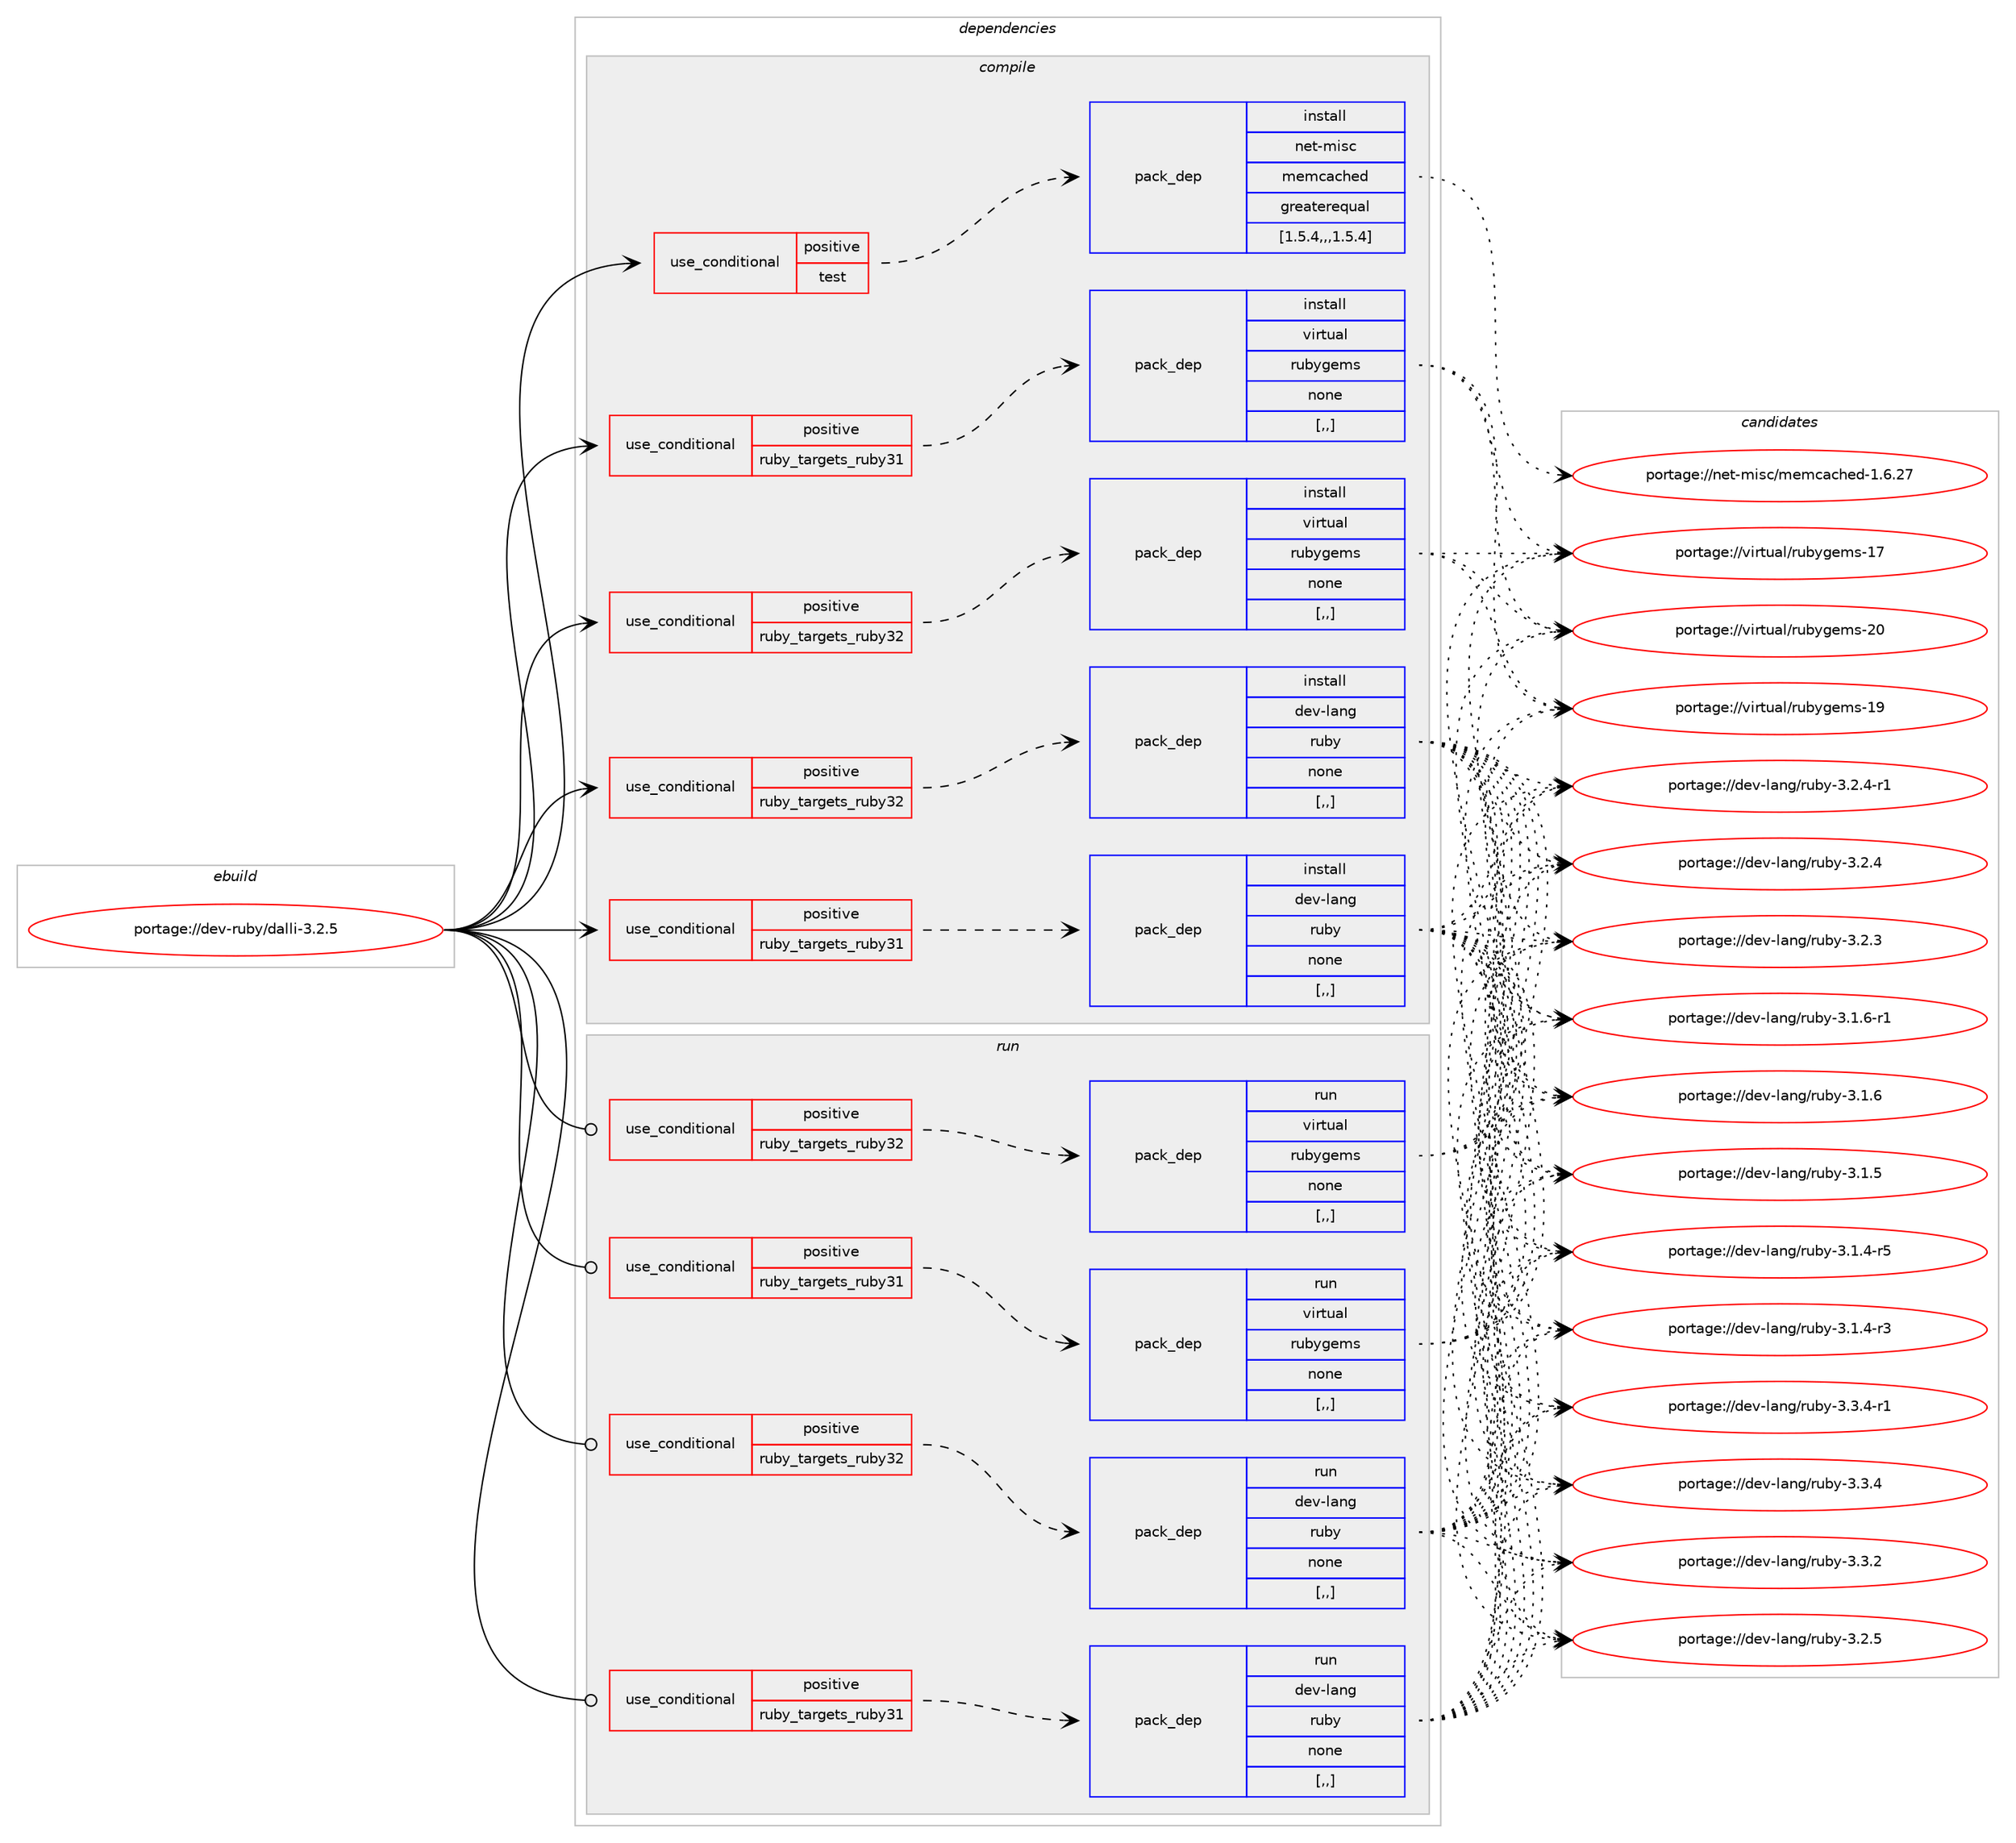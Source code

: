 digraph prolog {

# *************
# Graph options
# *************

newrank=true;
concentrate=true;
compound=true;
graph [rankdir=LR,fontname=Helvetica,fontsize=10,ranksep=1.5];#, ranksep=2.5, nodesep=0.2];
edge  [arrowhead=vee];
node  [fontname=Helvetica,fontsize=10];

# **********
# The ebuild
# **********

subgraph cluster_leftcol {
color=gray;
label=<<i>ebuild</i>>;
id [label="portage://dev-ruby/dalli-3.2.5", color=red, width=4, href="../dev-ruby/dalli-3.2.5.svg"];
}

# ****************
# The dependencies
# ****************

subgraph cluster_midcol {
color=gray;
label=<<i>dependencies</i>>;
subgraph cluster_compile {
fillcolor="#eeeeee";
style=filled;
label=<<i>compile</i>>;
subgraph cond46342 {
dependency180759 [label=<<TABLE BORDER="0" CELLBORDER="1" CELLSPACING="0" CELLPADDING="4"><TR><TD ROWSPAN="3" CELLPADDING="10">use_conditional</TD></TR><TR><TD>positive</TD></TR><TR><TD>ruby_targets_ruby31</TD></TR></TABLE>>, shape=none, color=red];
subgraph pack133124 {
dependency180760 [label=<<TABLE BORDER="0" CELLBORDER="1" CELLSPACING="0" CELLPADDING="4" WIDTH="220"><TR><TD ROWSPAN="6" CELLPADDING="30">pack_dep</TD></TR><TR><TD WIDTH="110">install</TD></TR><TR><TD>dev-lang</TD></TR><TR><TD>ruby</TD></TR><TR><TD>none</TD></TR><TR><TD>[,,]</TD></TR></TABLE>>, shape=none, color=blue];
}
dependency180759:e -> dependency180760:w [weight=20,style="dashed",arrowhead="vee"];
}
id:e -> dependency180759:w [weight=20,style="solid",arrowhead="vee"];
subgraph cond46343 {
dependency180761 [label=<<TABLE BORDER="0" CELLBORDER="1" CELLSPACING="0" CELLPADDING="4"><TR><TD ROWSPAN="3" CELLPADDING="10">use_conditional</TD></TR><TR><TD>positive</TD></TR><TR><TD>ruby_targets_ruby31</TD></TR></TABLE>>, shape=none, color=red];
subgraph pack133125 {
dependency180762 [label=<<TABLE BORDER="0" CELLBORDER="1" CELLSPACING="0" CELLPADDING="4" WIDTH="220"><TR><TD ROWSPAN="6" CELLPADDING="30">pack_dep</TD></TR><TR><TD WIDTH="110">install</TD></TR><TR><TD>virtual</TD></TR><TR><TD>rubygems</TD></TR><TR><TD>none</TD></TR><TR><TD>[,,]</TD></TR></TABLE>>, shape=none, color=blue];
}
dependency180761:e -> dependency180762:w [weight=20,style="dashed",arrowhead="vee"];
}
id:e -> dependency180761:w [weight=20,style="solid",arrowhead="vee"];
subgraph cond46344 {
dependency180763 [label=<<TABLE BORDER="0" CELLBORDER="1" CELLSPACING="0" CELLPADDING="4"><TR><TD ROWSPAN="3" CELLPADDING="10">use_conditional</TD></TR><TR><TD>positive</TD></TR><TR><TD>ruby_targets_ruby32</TD></TR></TABLE>>, shape=none, color=red];
subgraph pack133126 {
dependency180764 [label=<<TABLE BORDER="0" CELLBORDER="1" CELLSPACING="0" CELLPADDING="4" WIDTH="220"><TR><TD ROWSPAN="6" CELLPADDING="30">pack_dep</TD></TR><TR><TD WIDTH="110">install</TD></TR><TR><TD>dev-lang</TD></TR><TR><TD>ruby</TD></TR><TR><TD>none</TD></TR><TR><TD>[,,]</TD></TR></TABLE>>, shape=none, color=blue];
}
dependency180763:e -> dependency180764:w [weight=20,style="dashed",arrowhead="vee"];
}
id:e -> dependency180763:w [weight=20,style="solid",arrowhead="vee"];
subgraph cond46345 {
dependency180765 [label=<<TABLE BORDER="0" CELLBORDER="1" CELLSPACING="0" CELLPADDING="4"><TR><TD ROWSPAN="3" CELLPADDING="10">use_conditional</TD></TR><TR><TD>positive</TD></TR><TR><TD>ruby_targets_ruby32</TD></TR></TABLE>>, shape=none, color=red];
subgraph pack133127 {
dependency180766 [label=<<TABLE BORDER="0" CELLBORDER="1" CELLSPACING="0" CELLPADDING="4" WIDTH="220"><TR><TD ROWSPAN="6" CELLPADDING="30">pack_dep</TD></TR><TR><TD WIDTH="110">install</TD></TR><TR><TD>virtual</TD></TR><TR><TD>rubygems</TD></TR><TR><TD>none</TD></TR><TR><TD>[,,]</TD></TR></TABLE>>, shape=none, color=blue];
}
dependency180765:e -> dependency180766:w [weight=20,style="dashed",arrowhead="vee"];
}
id:e -> dependency180765:w [weight=20,style="solid",arrowhead="vee"];
subgraph cond46346 {
dependency180767 [label=<<TABLE BORDER="0" CELLBORDER="1" CELLSPACING="0" CELLPADDING="4"><TR><TD ROWSPAN="3" CELLPADDING="10">use_conditional</TD></TR><TR><TD>positive</TD></TR><TR><TD>test</TD></TR></TABLE>>, shape=none, color=red];
subgraph pack133128 {
dependency180768 [label=<<TABLE BORDER="0" CELLBORDER="1" CELLSPACING="0" CELLPADDING="4" WIDTH="220"><TR><TD ROWSPAN="6" CELLPADDING="30">pack_dep</TD></TR><TR><TD WIDTH="110">install</TD></TR><TR><TD>net-misc</TD></TR><TR><TD>memcached</TD></TR><TR><TD>greaterequal</TD></TR><TR><TD>[1.5.4,,,1.5.4]</TD></TR></TABLE>>, shape=none, color=blue];
}
dependency180767:e -> dependency180768:w [weight=20,style="dashed",arrowhead="vee"];
}
id:e -> dependency180767:w [weight=20,style="solid",arrowhead="vee"];
}
subgraph cluster_compileandrun {
fillcolor="#eeeeee";
style=filled;
label=<<i>compile and run</i>>;
}
subgraph cluster_run {
fillcolor="#eeeeee";
style=filled;
label=<<i>run</i>>;
subgraph cond46347 {
dependency180769 [label=<<TABLE BORDER="0" CELLBORDER="1" CELLSPACING="0" CELLPADDING="4"><TR><TD ROWSPAN="3" CELLPADDING="10">use_conditional</TD></TR><TR><TD>positive</TD></TR><TR><TD>ruby_targets_ruby31</TD></TR></TABLE>>, shape=none, color=red];
subgraph pack133129 {
dependency180770 [label=<<TABLE BORDER="0" CELLBORDER="1" CELLSPACING="0" CELLPADDING="4" WIDTH="220"><TR><TD ROWSPAN="6" CELLPADDING="30">pack_dep</TD></TR><TR><TD WIDTH="110">run</TD></TR><TR><TD>dev-lang</TD></TR><TR><TD>ruby</TD></TR><TR><TD>none</TD></TR><TR><TD>[,,]</TD></TR></TABLE>>, shape=none, color=blue];
}
dependency180769:e -> dependency180770:w [weight=20,style="dashed",arrowhead="vee"];
}
id:e -> dependency180769:w [weight=20,style="solid",arrowhead="odot"];
subgraph cond46348 {
dependency180771 [label=<<TABLE BORDER="0" CELLBORDER="1" CELLSPACING="0" CELLPADDING="4"><TR><TD ROWSPAN="3" CELLPADDING="10">use_conditional</TD></TR><TR><TD>positive</TD></TR><TR><TD>ruby_targets_ruby31</TD></TR></TABLE>>, shape=none, color=red];
subgraph pack133130 {
dependency180772 [label=<<TABLE BORDER="0" CELLBORDER="1" CELLSPACING="0" CELLPADDING="4" WIDTH="220"><TR><TD ROWSPAN="6" CELLPADDING="30">pack_dep</TD></TR><TR><TD WIDTH="110">run</TD></TR><TR><TD>virtual</TD></TR><TR><TD>rubygems</TD></TR><TR><TD>none</TD></TR><TR><TD>[,,]</TD></TR></TABLE>>, shape=none, color=blue];
}
dependency180771:e -> dependency180772:w [weight=20,style="dashed",arrowhead="vee"];
}
id:e -> dependency180771:w [weight=20,style="solid",arrowhead="odot"];
subgraph cond46349 {
dependency180773 [label=<<TABLE BORDER="0" CELLBORDER="1" CELLSPACING="0" CELLPADDING="4"><TR><TD ROWSPAN="3" CELLPADDING="10">use_conditional</TD></TR><TR><TD>positive</TD></TR><TR><TD>ruby_targets_ruby32</TD></TR></TABLE>>, shape=none, color=red];
subgraph pack133131 {
dependency180774 [label=<<TABLE BORDER="0" CELLBORDER="1" CELLSPACING="0" CELLPADDING="4" WIDTH="220"><TR><TD ROWSPAN="6" CELLPADDING="30">pack_dep</TD></TR><TR><TD WIDTH="110">run</TD></TR><TR><TD>dev-lang</TD></TR><TR><TD>ruby</TD></TR><TR><TD>none</TD></TR><TR><TD>[,,]</TD></TR></TABLE>>, shape=none, color=blue];
}
dependency180773:e -> dependency180774:w [weight=20,style="dashed",arrowhead="vee"];
}
id:e -> dependency180773:w [weight=20,style="solid",arrowhead="odot"];
subgraph cond46350 {
dependency180775 [label=<<TABLE BORDER="0" CELLBORDER="1" CELLSPACING="0" CELLPADDING="4"><TR><TD ROWSPAN="3" CELLPADDING="10">use_conditional</TD></TR><TR><TD>positive</TD></TR><TR><TD>ruby_targets_ruby32</TD></TR></TABLE>>, shape=none, color=red];
subgraph pack133132 {
dependency180776 [label=<<TABLE BORDER="0" CELLBORDER="1" CELLSPACING="0" CELLPADDING="4" WIDTH="220"><TR><TD ROWSPAN="6" CELLPADDING="30">pack_dep</TD></TR><TR><TD WIDTH="110">run</TD></TR><TR><TD>virtual</TD></TR><TR><TD>rubygems</TD></TR><TR><TD>none</TD></TR><TR><TD>[,,]</TD></TR></TABLE>>, shape=none, color=blue];
}
dependency180775:e -> dependency180776:w [weight=20,style="dashed",arrowhead="vee"];
}
id:e -> dependency180775:w [weight=20,style="solid",arrowhead="odot"];
}
}

# **************
# The candidates
# **************

subgraph cluster_choices {
rank=same;
color=gray;
label=<<i>candidates</i>>;

subgraph choice133124 {
color=black;
nodesep=1;
choice100101118451089711010347114117981214551465146524511449 [label="portage://dev-lang/ruby-3.3.4-r1", color=red, width=4,href="../dev-lang/ruby-3.3.4-r1.svg"];
choice10010111845108971101034711411798121455146514652 [label="portage://dev-lang/ruby-3.3.4", color=red, width=4,href="../dev-lang/ruby-3.3.4.svg"];
choice10010111845108971101034711411798121455146514650 [label="portage://dev-lang/ruby-3.3.2", color=red, width=4,href="../dev-lang/ruby-3.3.2.svg"];
choice10010111845108971101034711411798121455146504653 [label="portage://dev-lang/ruby-3.2.5", color=red, width=4,href="../dev-lang/ruby-3.2.5.svg"];
choice100101118451089711010347114117981214551465046524511449 [label="portage://dev-lang/ruby-3.2.4-r1", color=red, width=4,href="../dev-lang/ruby-3.2.4-r1.svg"];
choice10010111845108971101034711411798121455146504652 [label="portage://dev-lang/ruby-3.2.4", color=red, width=4,href="../dev-lang/ruby-3.2.4.svg"];
choice10010111845108971101034711411798121455146504651 [label="portage://dev-lang/ruby-3.2.3", color=red, width=4,href="../dev-lang/ruby-3.2.3.svg"];
choice100101118451089711010347114117981214551464946544511449 [label="portage://dev-lang/ruby-3.1.6-r1", color=red, width=4,href="../dev-lang/ruby-3.1.6-r1.svg"];
choice10010111845108971101034711411798121455146494654 [label="portage://dev-lang/ruby-3.1.6", color=red, width=4,href="../dev-lang/ruby-3.1.6.svg"];
choice10010111845108971101034711411798121455146494653 [label="portage://dev-lang/ruby-3.1.5", color=red, width=4,href="../dev-lang/ruby-3.1.5.svg"];
choice100101118451089711010347114117981214551464946524511453 [label="portage://dev-lang/ruby-3.1.4-r5", color=red, width=4,href="../dev-lang/ruby-3.1.4-r5.svg"];
choice100101118451089711010347114117981214551464946524511451 [label="portage://dev-lang/ruby-3.1.4-r3", color=red, width=4,href="../dev-lang/ruby-3.1.4-r3.svg"];
dependency180760:e -> choice100101118451089711010347114117981214551465146524511449:w [style=dotted,weight="100"];
dependency180760:e -> choice10010111845108971101034711411798121455146514652:w [style=dotted,weight="100"];
dependency180760:e -> choice10010111845108971101034711411798121455146514650:w [style=dotted,weight="100"];
dependency180760:e -> choice10010111845108971101034711411798121455146504653:w [style=dotted,weight="100"];
dependency180760:e -> choice100101118451089711010347114117981214551465046524511449:w [style=dotted,weight="100"];
dependency180760:e -> choice10010111845108971101034711411798121455146504652:w [style=dotted,weight="100"];
dependency180760:e -> choice10010111845108971101034711411798121455146504651:w [style=dotted,weight="100"];
dependency180760:e -> choice100101118451089711010347114117981214551464946544511449:w [style=dotted,weight="100"];
dependency180760:e -> choice10010111845108971101034711411798121455146494654:w [style=dotted,weight="100"];
dependency180760:e -> choice10010111845108971101034711411798121455146494653:w [style=dotted,weight="100"];
dependency180760:e -> choice100101118451089711010347114117981214551464946524511453:w [style=dotted,weight="100"];
dependency180760:e -> choice100101118451089711010347114117981214551464946524511451:w [style=dotted,weight="100"];
}
subgraph choice133125 {
color=black;
nodesep=1;
choice118105114116117971084711411798121103101109115455048 [label="portage://virtual/rubygems-20", color=red, width=4,href="../virtual/rubygems-20.svg"];
choice118105114116117971084711411798121103101109115454957 [label="portage://virtual/rubygems-19", color=red, width=4,href="../virtual/rubygems-19.svg"];
choice118105114116117971084711411798121103101109115454955 [label="portage://virtual/rubygems-17", color=red, width=4,href="../virtual/rubygems-17.svg"];
dependency180762:e -> choice118105114116117971084711411798121103101109115455048:w [style=dotted,weight="100"];
dependency180762:e -> choice118105114116117971084711411798121103101109115454957:w [style=dotted,weight="100"];
dependency180762:e -> choice118105114116117971084711411798121103101109115454955:w [style=dotted,weight="100"];
}
subgraph choice133126 {
color=black;
nodesep=1;
choice100101118451089711010347114117981214551465146524511449 [label="portage://dev-lang/ruby-3.3.4-r1", color=red, width=4,href="../dev-lang/ruby-3.3.4-r1.svg"];
choice10010111845108971101034711411798121455146514652 [label="portage://dev-lang/ruby-3.3.4", color=red, width=4,href="../dev-lang/ruby-3.3.4.svg"];
choice10010111845108971101034711411798121455146514650 [label="portage://dev-lang/ruby-3.3.2", color=red, width=4,href="../dev-lang/ruby-3.3.2.svg"];
choice10010111845108971101034711411798121455146504653 [label="portage://dev-lang/ruby-3.2.5", color=red, width=4,href="../dev-lang/ruby-3.2.5.svg"];
choice100101118451089711010347114117981214551465046524511449 [label="portage://dev-lang/ruby-3.2.4-r1", color=red, width=4,href="../dev-lang/ruby-3.2.4-r1.svg"];
choice10010111845108971101034711411798121455146504652 [label="portage://dev-lang/ruby-3.2.4", color=red, width=4,href="../dev-lang/ruby-3.2.4.svg"];
choice10010111845108971101034711411798121455146504651 [label="portage://dev-lang/ruby-3.2.3", color=red, width=4,href="../dev-lang/ruby-3.2.3.svg"];
choice100101118451089711010347114117981214551464946544511449 [label="portage://dev-lang/ruby-3.1.6-r1", color=red, width=4,href="../dev-lang/ruby-3.1.6-r1.svg"];
choice10010111845108971101034711411798121455146494654 [label="portage://dev-lang/ruby-3.1.6", color=red, width=4,href="../dev-lang/ruby-3.1.6.svg"];
choice10010111845108971101034711411798121455146494653 [label="portage://dev-lang/ruby-3.1.5", color=red, width=4,href="../dev-lang/ruby-3.1.5.svg"];
choice100101118451089711010347114117981214551464946524511453 [label="portage://dev-lang/ruby-3.1.4-r5", color=red, width=4,href="../dev-lang/ruby-3.1.4-r5.svg"];
choice100101118451089711010347114117981214551464946524511451 [label="portage://dev-lang/ruby-3.1.4-r3", color=red, width=4,href="../dev-lang/ruby-3.1.4-r3.svg"];
dependency180764:e -> choice100101118451089711010347114117981214551465146524511449:w [style=dotted,weight="100"];
dependency180764:e -> choice10010111845108971101034711411798121455146514652:w [style=dotted,weight="100"];
dependency180764:e -> choice10010111845108971101034711411798121455146514650:w [style=dotted,weight="100"];
dependency180764:e -> choice10010111845108971101034711411798121455146504653:w [style=dotted,weight="100"];
dependency180764:e -> choice100101118451089711010347114117981214551465046524511449:w [style=dotted,weight="100"];
dependency180764:e -> choice10010111845108971101034711411798121455146504652:w [style=dotted,weight="100"];
dependency180764:e -> choice10010111845108971101034711411798121455146504651:w [style=dotted,weight="100"];
dependency180764:e -> choice100101118451089711010347114117981214551464946544511449:w [style=dotted,weight="100"];
dependency180764:e -> choice10010111845108971101034711411798121455146494654:w [style=dotted,weight="100"];
dependency180764:e -> choice10010111845108971101034711411798121455146494653:w [style=dotted,weight="100"];
dependency180764:e -> choice100101118451089711010347114117981214551464946524511453:w [style=dotted,weight="100"];
dependency180764:e -> choice100101118451089711010347114117981214551464946524511451:w [style=dotted,weight="100"];
}
subgraph choice133127 {
color=black;
nodesep=1;
choice118105114116117971084711411798121103101109115455048 [label="portage://virtual/rubygems-20", color=red, width=4,href="../virtual/rubygems-20.svg"];
choice118105114116117971084711411798121103101109115454957 [label="portage://virtual/rubygems-19", color=red, width=4,href="../virtual/rubygems-19.svg"];
choice118105114116117971084711411798121103101109115454955 [label="portage://virtual/rubygems-17", color=red, width=4,href="../virtual/rubygems-17.svg"];
dependency180766:e -> choice118105114116117971084711411798121103101109115455048:w [style=dotted,weight="100"];
dependency180766:e -> choice118105114116117971084711411798121103101109115454957:w [style=dotted,weight="100"];
dependency180766:e -> choice118105114116117971084711411798121103101109115454955:w [style=dotted,weight="100"];
}
subgraph choice133128 {
color=black;
nodesep=1;
choice11010111645109105115994710910110999979910410110045494654465055 [label="portage://net-misc/memcached-1.6.27", color=red, width=4,href="../net-misc/memcached-1.6.27.svg"];
dependency180768:e -> choice11010111645109105115994710910110999979910410110045494654465055:w [style=dotted,weight="100"];
}
subgraph choice133129 {
color=black;
nodesep=1;
choice100101118451089711010347114117981214551465146524511449 [label="portage://dev-lang/ruby-3.3.4-r1", color=red, width=4,href="../dev-lang/ruby-3.3.4-r1.svg"];
choice10010111845108971101034711411798121455146514652 [label="portage://dev-lang/ruby-3.3.4", color=red, width=4,href="../dev-lang/ruby-3.3.4.svg"];
choice10010111845108971101034711411798121455146514650 [label="portage://dev-lang/ruby-3.3.2", color=red, width=4,href="../dev-lang/ruby-3.3.2.svg"];
choice10010111845108971101034711411798121455146504653 [label="portage://dev-lang/ruby-3.2.5", color=red, width=4,href="../dev-lang/ruby-3.2.5.svg"];
choice100101118451089711010347114117981214551465046524511449 [label="portage://dev-lang/ruby-3.2.4-r1", color=red, width=4,href="../dev-lang/ruby-3.2.4-r1.svg"];
choice10010111845108971101034711411798121455146504652 [label="portage://dev-lang/ruby-3.2.4", color=red, width=4,href="../dev-lang/ruby-3.2.4.svg"];
choice10010111845108971101034711411798121455146504651 [label="portage://dev-lang/ruby-3.2.3", color=red, width=4,href="../dev-lang/ruby-3.2.3.svg"];
choice100101118451089711010347114117981214551464946544511449 [label="portage://dev-lang/ruby-3.1.6-r1", color=red, width=4,href="../dev-lang/ruby-3.1.6-r1.svg"];
choice10010111845108971101034711411798121455146494654 [label="portage://dev-lang/ruby-3.1.6", color=red, width=4,href="../dev-lang/ruby-3.1.6.svg"];
choice10010111845108971101034711411798121455146494653 [label="portage://dev-lang/ruby-3.1.5", color=red, width=4,href="../dev-lang/ruby-3.1.5.svg"];
choice100101118451089711010347114117981214551464946524511453 [label="portage://dev-lang/ruby-3.1.4-r5", color=red, width=4,href="../dev-lang/ruby-3.1.4-r5.svg"];
choice100101118451089711010347114117981214551464946524511451 [label="portage://dev-lang/ruby-3.1.4-r3", color=red, width=4,href="../dev-lang/ruby-3.1.4-r3.svg"];
dependency180770:e -> choice100101118451089711010347114117981214551465146524511449:w [style=dotted,weight="100"];
dependency180770:e -> choice10010111845108971101034711411798121455146514652:w [style=dotted,weight="100"];
dependency180770:e -> choice10010111845108971101034711411798121455146514650:w [style=dotted,weight="100"];
dependency180770:e -> choice10010111845108971101034711411798121455146504653:w [style=dotted,weight="100"];
dependency180770:e -> choice100101118451089711010347114117981214551465046524511449:w [style=dotted,weight="100"];
dependency180770:e -> choice10010111845108971101034711411798121455146504652:w [style=dotted,weight="100"];
dependency180770:e -> choice10010111845108971101034711411798121455146504651:w [style=dotted,weight="100"];
dependency180770:e -> choice100101118451089711010347114117981214551464946544511449:w [style=dotted,weight="100"];
dependency180770:e -> choice10010111845108971101034711411798121455146494654:w [style=dotted,weight="100"];
dependency180770:e -> choice10010111845108971101034711411798121455146494653:w [style=dotted,weight="100"];
dependency180770:e -> choice100101118451089711010347114117981214551464946524511453:w [style=dotted,weight="100"];
dependency180770:e -> choice100101118451089711010347114117981214551464946524511451:w [style=dotted,weight="100"];
}
subgraph choice133130 {
color=black;
nodesep=1;
choice118105114116117971084711411798121103101109115455048 [label="portage://virtual/rubygems-20", color=red, width=4,href="../virtual/rubygems-20.svg"];
choice118105114116117971084711411798121103101109115454957 [label="portage://virtual/rubygems-19", color=red, width=4,href="../virtual/rubygems-19.svg"];
choice118105114116117971084711411798121103101109115454955 [label="portage://virtual/rubygems-17", color=red, width=4,href="../virtual/rubygems-17.svg"];
dependency180772:e -> choice118105114116117971084711411798121103101109115455048:w [style=dotted,weight="100"];
dependency180772:e -> choice118105114116117971084711411798121103101109115454957:w [style=dotted,weight="100"];
dependency180772:e -> choice118105114116117971084711411798121103101109115454955:w [style=dotted,weight="100"];
}
subgraph choice133131 {
color=black;
nodesep=1;
choice100101118451089711010347114117981214551465146524511449 [label="portage://dev-lang/ruby-3.3.4-r1", color=red, width=4,href="../dev-lang/ruby-3.3.4-r1.svg"];
choice10010111845108971101034711411798121455146514652 [label="portage://dev-lang/ruby-3.3.4", color=red, width=4,href="../dev-lang/ruby-3.3.4.svg"];
choice10010111845108971101034711411798121455146514650 [label="portage://dev-lang/ruby-3.3.2", color=red, width=4,href="../dev-lang/ruby-3.3.2.svg"];
choice10010111845108971101034711411798121455146504653 [label="portage://dev-lang/ruby-3.2.5", color=red, width=4,href="../dev-lang/ruby-3.2.5.svg"];
choice100101118451089711010347114117981214551465046524511449 [label="portage://dev-lang/ruby-3.2.4-r1", color=red, width=4,href="../dev-lang/ruby-3.2.4-r1.svg"];
choice10010111845108971101034711411798121455146504652 [label="portage://dev-lang/ruby-3.2.4", color=red, width=4,href="../dev-lang/ruby-3.2.4.svg"];
choice10010111845108971101034711411798121455146504651 [label="portage://dev-lang/ruby-3.2.3", color=red, width=4,href="../dev-lang/ruby-3.2.3.svg"];
choice100101118451089711010347114117981214551464946544511449 [label="portage://dev-lang/ruby-3.1.6-r1", color=red, width=4,href="../dev-lang/ruby-3.1.6-r1.svg"];
choice10010111845108971101034711411798121455146494654 [label="portage://dev-lang/ruby-3.1.6", color=red, width=4,href="../dev-lang/ruby-3.1.6.svg"];
choice10010111845108971101034711411798121455146494653 [label="portage://dev-lang/ruby-3.1.5", color=red, width=4,href="../dev-lang/ruby-3.1.5.svg"];
choice100101118451089711010347114117981214551464946524511453 [label="portage://dev-lang/ruby-3.1.4-r5", color=red, width=4,href="../dev-lang/ruby-3.1.4-r5.svg"];
choice100101118451089711010347114117981214551464946524511451 [label="portage://dev-lang/ruby-3.1.4-r3", color=red, width=4,href="../dev-lang/ruby-3.1.4-r3.svg"];
dependency180774:e -> choice100101118451089711010347114117981214551465146524511449:w [style=dotted,weight="100"];
dependency180774:e -> choice10010111845108971101034711411798121455146514652:w [style=dotted,weight="100"];
dependency180774:e -> choice10010111845108971101034711411798121455146514650:w [style=dotted,weight="100"];
dependency180774:e -> choice10010111845108971101034711411798121455146504653:w [style=dotted,weight="100"];
dependency180774:e -> choice100101118451089711010347114117981214551465046524511449:w [style=dotted,weight="100"];
dependency180774:e -> choice10010111845108971101034711411798121455146504652:w [style=dotted,weight="100"];
dependency180774:e -> choice10010111845108971101034711411798121455146504651:w [style=dotted,weight="100"];
dependency180774:e -> choice100101118451089711010347114117981214551464946544511449:w [style=dotted,weight="100"];
dependency180774:e -> choice10010111845108971101034711411798121455146494654:w [style=dotted,weight="100"];
dependency180774:e -> choice10010111845108971101034711411798121455146494653:w [style=dotted,weight="100"];
dependency180774:e -> choice100101118451089711010347114117981214551464946524511453:w [style=dotted,weight="100"];
dependency180774:e -> choice100101118451089711010347114117981214551464946524511451:w [style=dotted,weight="100"];
}
subgraph choice133132 {
color=black;
nodesep=1;
choice118105114116117971084711411798121103101109115455048 [label="portage://virtual/rubygems-20", color=red, width=4,href="../virtual/rubygems-20.svg"];
choice118105114116117971084711411798121103101109115454957 [label="portage://virtual/rubygems-19", color=red, width=4,href="../virtual/rubygems-19.svg"];
choice118105114116117971084711411798121103101109115454955 [label="portage://virtual/rubygems-17", color=red, width=4,href="../virtual/rubygems-17.svg"];
dependency180776:e -> choice118105114116117971084711411798121103101109115455048:w [style=dotted,weight="100"];
dependency180776:e -> choice118105114116117971084711411798121103101109115454957:w [style=dotted,weight="100"];
dependency180776:e -> choice118105114116117971084711411798121103101109115454955:w [style=dotted,weight="100"];
}
}

}
